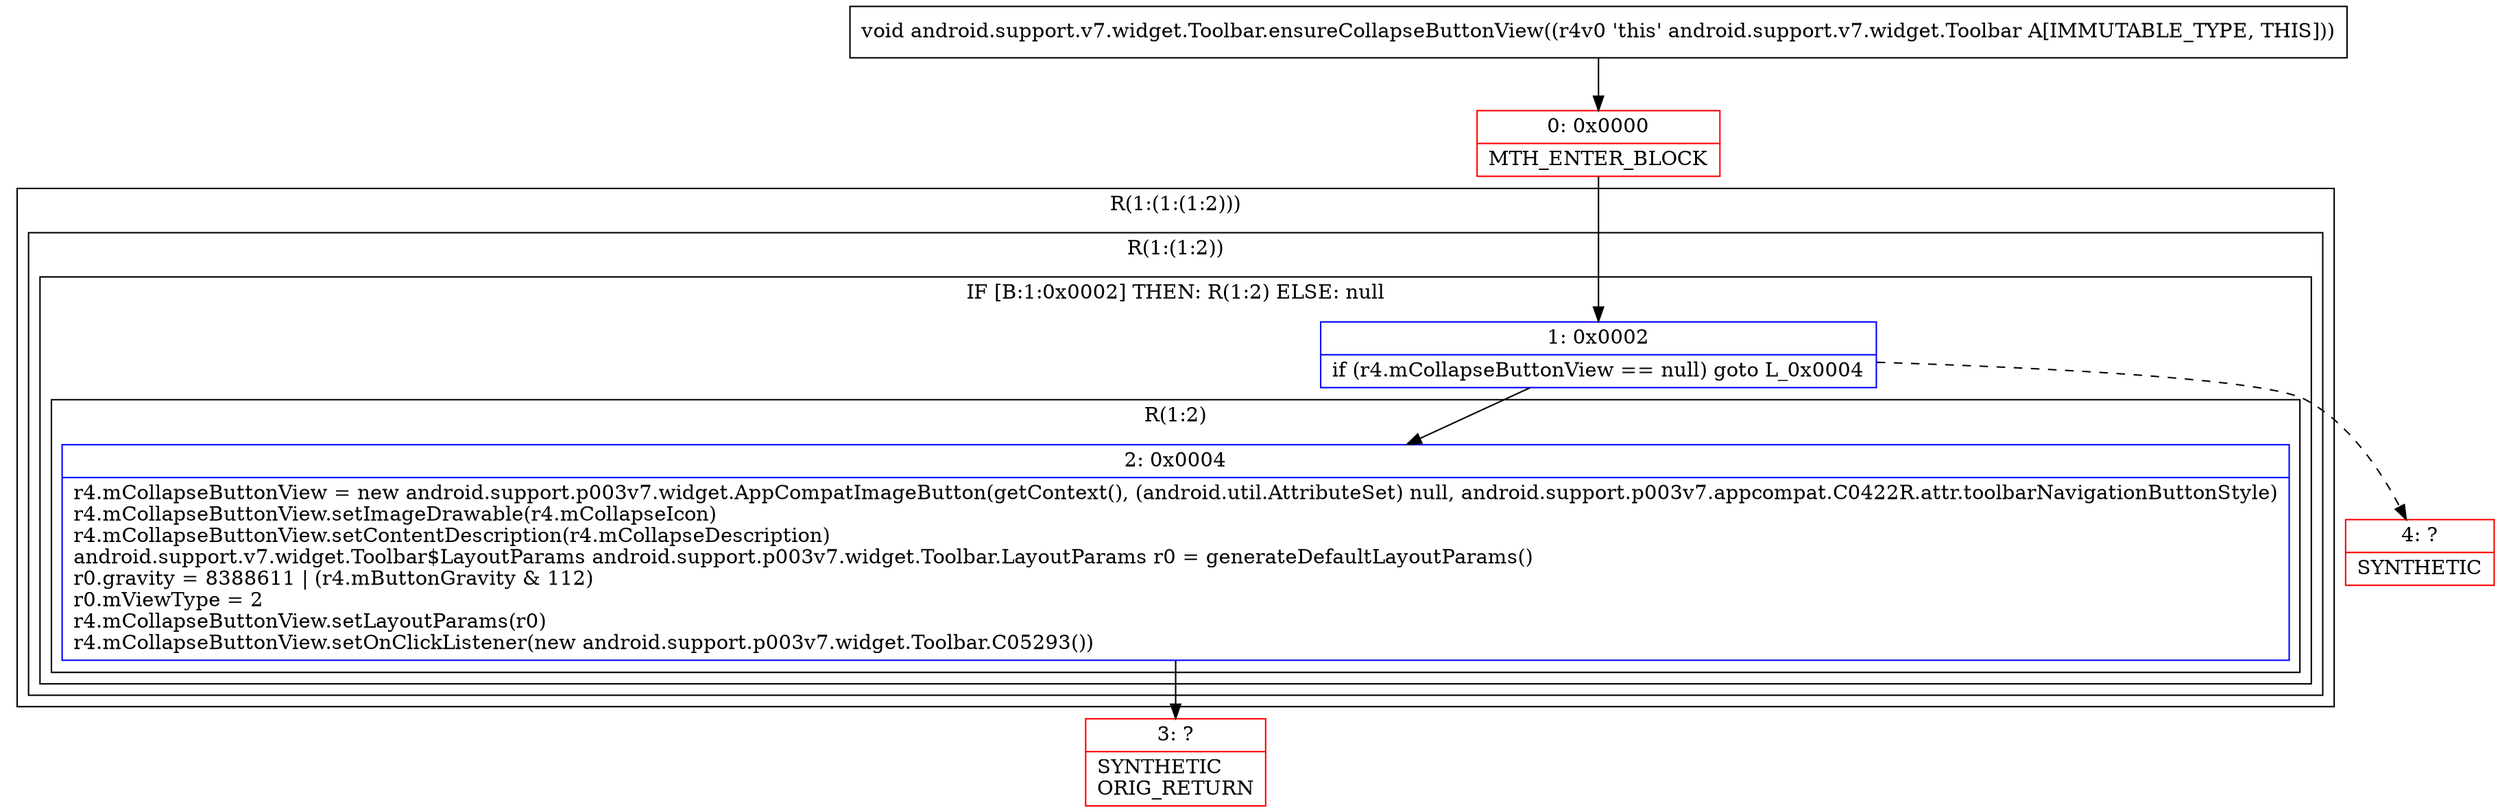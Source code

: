 digraph "CFG forandroid.support.v7.widget.Toolbar.ensureCollapseButtonView()V" {
subgraph cluster_Region_1184275317 {
label = "R(1:(1:(1:2)))";
node [shape=record,color=blue];
subgraph cluster_Region_2031683925 {
label = "R(1:(1:2))";
node [shape=record,color=blue];
subgraph cluster_IfRegion_201612902 {
label = "IF [B:1:0x0002] THEN: R(1:2) ELSE: null";
node [shape=record,color=blue];
Node_1 [shape=record,label="{1\:\ 0x0002|if (r4.mCollapseButtonView == null) goto L_0x0004\l}"];
subgraph cluster_Region_911518109 {
label = "R(1:2)";
node [shape=record,color=blue];
Node_2 [shape=record,label="{2\:\ 0x0004|r4.mCollapseButtonView = new android.support.p003v7.widget.AppCompatImageButton(getContext(), (android.util.AttributeSet) null, android.support.p003v7.appcompat.C0422R.attr.toolbarNavigationButtonStyle)\lr4.mCollapseButtonView.setImageDrawable(r4.mCollapseIcon)\lr4.mCollapseButtonView.setContentDescription(r4.mCollapseDescription)\landroid.support.v7.widget.Toolbar$LayoutParams android.support.p003v7.widget.Toolbar.LayoutParams r0 = generateDefaultLayoutParams()\lr0.gravity = 8388611 \| (r4.mButtonGravity & 112)\lr0.mViewType = 2\lr4.mCollapseButtonView.setLayoutParams(r0)\lr4.mCollapseButtonView.setOnClickListener(new android.support.p003v7.widget.Toolbar.C05293())\l}"];
}
}
}
}
Node_0 [shape=record,color=red,label="{0\:\ 0x0000|MTH_ENTER_BLOCK\l}"];
Node_3 [shape=record,color=red,label="{3\:\ ?|SYNTHETIC\lORIG_RETURN\l}"];
Node_4 [shape=record,color=red,label="{4\:\ ?|SYNTHETIC\l}"];
MethodNode[shape=record,label="{void android.support.v7.widget.Toolbar.ensureCollapseButtonView((r4v0 'this' android.support.v7.widget.Toolbar A[IMMUTABLE_TYPE, THIS])) }"];
MethodNode -> Node_0;
Node_1 -> Node_2;
Node_1 -> Node_4[style=dashed];
Node_2 -> Node_3;
Node_0 -> Node_1;
}

